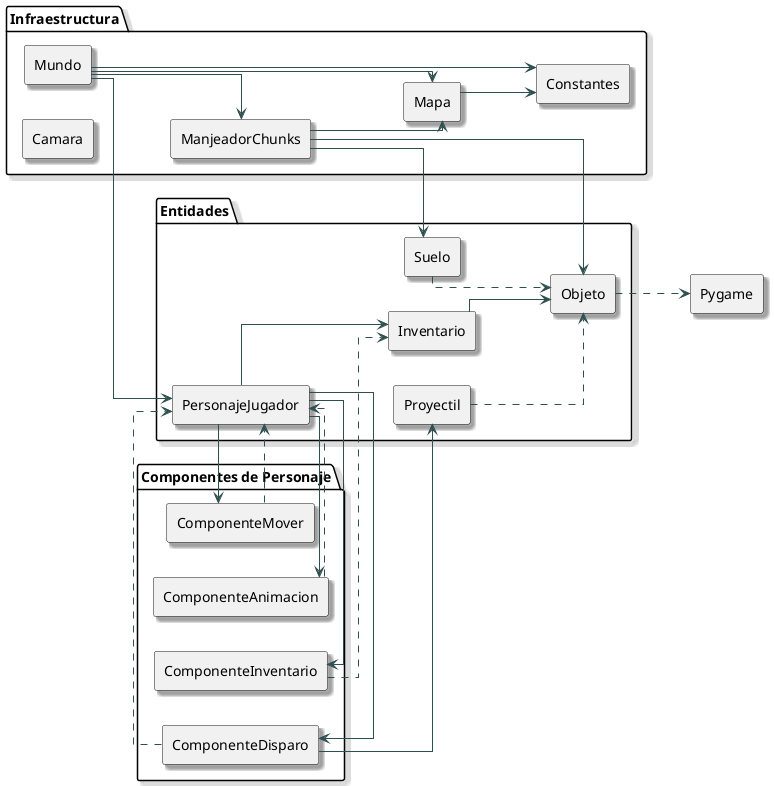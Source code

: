 @startuml DiagramaComponente_Nucleo
left to right direction
skinparam componentStyle rectangle
skinparam linetype ortho
skinparam shadowing true
skinparam arrowColor DarkSlateGray
skinparam ArrowFontSize 14
skinparam ArrowFontColor #222266

package "Infraestructura" {
    [Mundo]
    [ManjeadorChunks]
    [Mapa]
    [Constantes]
    [Camara]
}

package "Entidades" {
    [PersonajeJugador]
    [Objeto]
    [Suelo]
    [Proyectil]
    [Inventario]
}

package "Componentes de Personaje" {
    [ComponenteMover]
    [ComponenteAnimacion]
    [ComponenteInventario]
    [ComponenteDisparo]
}

[Pygame]


[PersonajeJugador] --> [Inventario]
[PersonajeJugador] --> [ComponenteMover]
[PersonajeJugador] --> [ComponenteAnimacion]
[PersonajeJugador] --> [ComponenteInventario]
[PersonajeJugador] --> [ComponenteDisparo]

[ComponenteMover] ..> [PersonajeJugador]
[ComponenteAnimacion] ..> [PersonajeJugador]
[ComponenteInventario] ..> [Inventario]
[ComponenteDisparo] ..> [PersonajeJugador]
[ComponenteDisparo] --> [Proyectil]
[Proyectil] ..> [Objeto]

[Inventario] --> [Objeto]

[Mundo] --> [ManjeadorChunks]
[Mundo] --> [Mapa]
[Mundo] --> [PersonajeJugador]
[Mundo] --> [Constantes]

[ManjeadorChunks] --> [Mapa]
[ManjeadorChunks] --> [Suelo]
[ManjeadorChunks] --> [Objeto]

[Mapa] --> [Constantes]

[Objeto] ..> [Pygame]
[Suelo] ..> [Objeto]

@enduml
